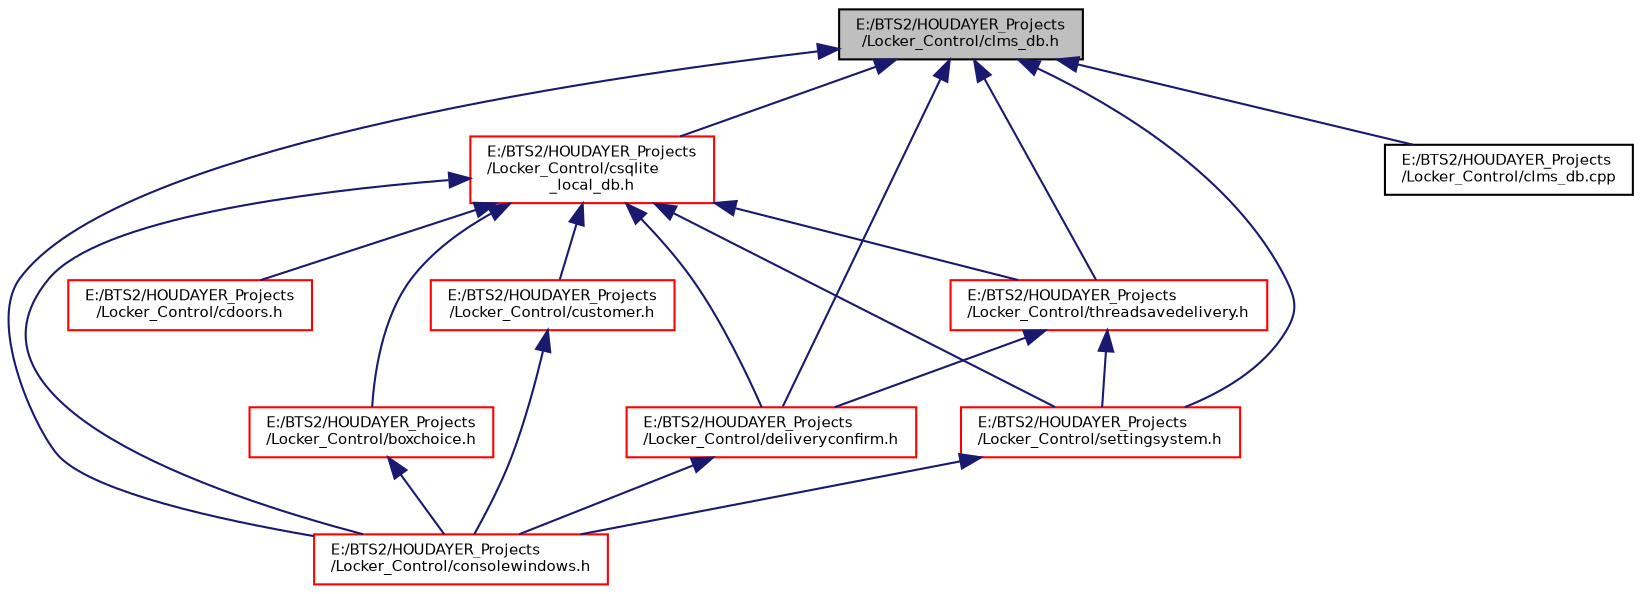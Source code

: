 digraph "E:/BTS2/HOUDAYER_Projects/Locker_Control/clms_db.h"
{
 // INTERACTIVE_SVG=YES
  bgcolor="transparent";
  edge [fontname="Helvetica",fontsize="7",labelfontname="Helvetica",labelfontsize="7"];
  node [fontname="Helvetica",fontsize="7",shape=record];
  Node1 [label="E:/BTS2/HOUDAYER_Projects\l/Locker_Control/clms_db.h",height=0.2,width=0.4,color="black", fillcolor="grey75", style="filled", fontcolor="black"];
  Node1 -> Node2 [dir="back",color="midnightblue",fontsize="7",style="solid",fontname="Helvetica"];
  Node2 [label="E:/BTS2/HOUDAYER_Projects\l/Locker_Control/csqlite\l_local_db.h",height=0.2,width=0.4,color="red",URL="$csqlite__local__db_8h.html"];
  Node2 -> Node3 [dir="back",color="midnightblue",fontsize="7",style="solid",fontname="Helvetica"];
  Node3 [label="E:/BTS2/HOUDAYER_Projects\l/Locker_Control/boxchoice.h",height=0.2,width=0.4,color="red",URL="$boxchoice_8h.html"];
  Node3 -> Node4 [dir="back",color="midnightblue",fontsize="7",style="solid",fontname="Helvetica"];
  Node4 [label="E:/BTS2/HOUDAYER_Projects\l/Locker_Control/consolewindows.h",height=0.2,width=0.4,color="red",URL="$consolewindows_8h.html"];
  Node2 -> Node5 [dir="back",color="midnightblue",fontsize="7",style="solid",fontname="Helvetica"];
  Node5 [label="E:/BTS2/HOUDAYER_Projects\l/Locker_Control/cdoors.h",height=0.2,width=0.4,color="red",URL="$cdoors_8h.html"];
  Node2 -> Node6 [dir="back",color="midnightblue",fontsize="7",style="solid",fontname="Helvetica"];
  Node6 [label="E:/BTS2/HOUDAYER_Projects\l/Locker_Control/customer.h",height=0.2,width=0.4,color="red",URL="$customer_8h.html"];
  Node6 -> Node4 [dir="back",color="midnightblue",fontsize="7",style="solid",fontname="Helvetica"];
  Node2 -> Node7 [dir="back",color="midnightblue",fontsize="7",style="solid",fontname="Helvetica"];
  Node7 [label="E:/BTS2/HOUDAYER_Projects\l/Locker_Control/deliveryconfirm.h",height=0.2,width=0.4,color="red",URL="$deliveryconfirm_8h.html"];
  Node7 -> Node4 [dir="back",color="midnightblue",fontsize="7",style="solid",fontname="Helvetica"];
  Node2 -> Node8 [dir="back",color="midnightblue",fontsize="7",style="solid",fontname="Helvetica"];
  Node8 [label="E:/BTS2/HOUDAYER_Projects\l/Locker_Control/threadsavedelivery.h",height=0.2,width=0.4,color="red",URL="$threadsavedelivery_8h.html"];
  Node8 -> Node7 [dir="back",color="midnightblue",fontsize="7",style="solid",fontname="Helvetica"];
  Node8 -> Node9 [dir="back",color="midnightblue",fontsize="7",style="solid",fontname="Helvetica"];
  Node9 [label="E:/BTS2/HOUDAYER_Projects\l/Locker_Control/settingsystem.h",height=0.2,width=0.4,color="red",URL="$settingsystem_8h.html"];
  Node9 -> Node4 [dir="back",color="midnightblue",fontsize="7",style="solid",fontname="Helvetica"];
  Node2 -> Node9 [dir="back",color="midnightblue",fontsize="7",style="solid",fontname="Helvetica"];
  Node2 -> Node4 [dir="back",color="midnightblue",fontsize="7",style="solid",fontname="Helvetica"];
  Node1 -> Node10 [dir="back",color="midnightblue",fontsize="7",style="solid",fontname="Helvetica"];
  Node10 [label="E:/BTS2/HOUDAYER_Projects\l/Locker_Control/clms_db.cpp",height=0.2,width=0.4,color="black",URL="$clms__db_8cpp.html"];
  Node1 -> Node7 [dir="back",color="midnightblue",fontsize="7",style="solid",fontname="Helvetica"];
  Node1 -> Node8 [dir="back",color="midnightblue",fontsize="7",style="solid",fontname="Helvetica"];
  Node1 -> Node9 [dir="back",color="midnightblue",fontsize="7",style="solid",fontname="Helvetica"];
  Node1 -> Node4 [dir="back",color="midnightblue",fontsize="7",style="solid",fontname="Helvetica"];
}
